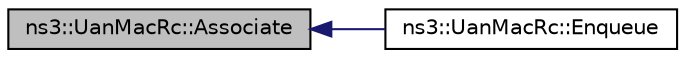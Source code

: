 digraph "ns3::UanMacRc::Associate"
{
  edge [fontname="Helvetica",fontsize="10",labelfontname="Helvetica",labelfontsize="10"];
  node [fontname="Helvetica",fontsize="10",shape=record];
  rankdir="LR";
  Node1 [label="ns3::UanMacRc::Associate",height=0.2,width=0.4,color="black", fillcolor="grey75", style="filled", fontcolor="black"];
  Node1 -> Node2 [dir="back",color="midnightblue",fontsize="10",style="solid"];
  Node2 [label="ns3::UanMacRc::Enqueue",height=0.2,width=0.4,color="black", fillcolor="white", style="filled",URL="$dd/d87/classns3_1_1UanMacRc.html#a186aaab5a7b2881f87e14cfa0b6ed805"];
}
